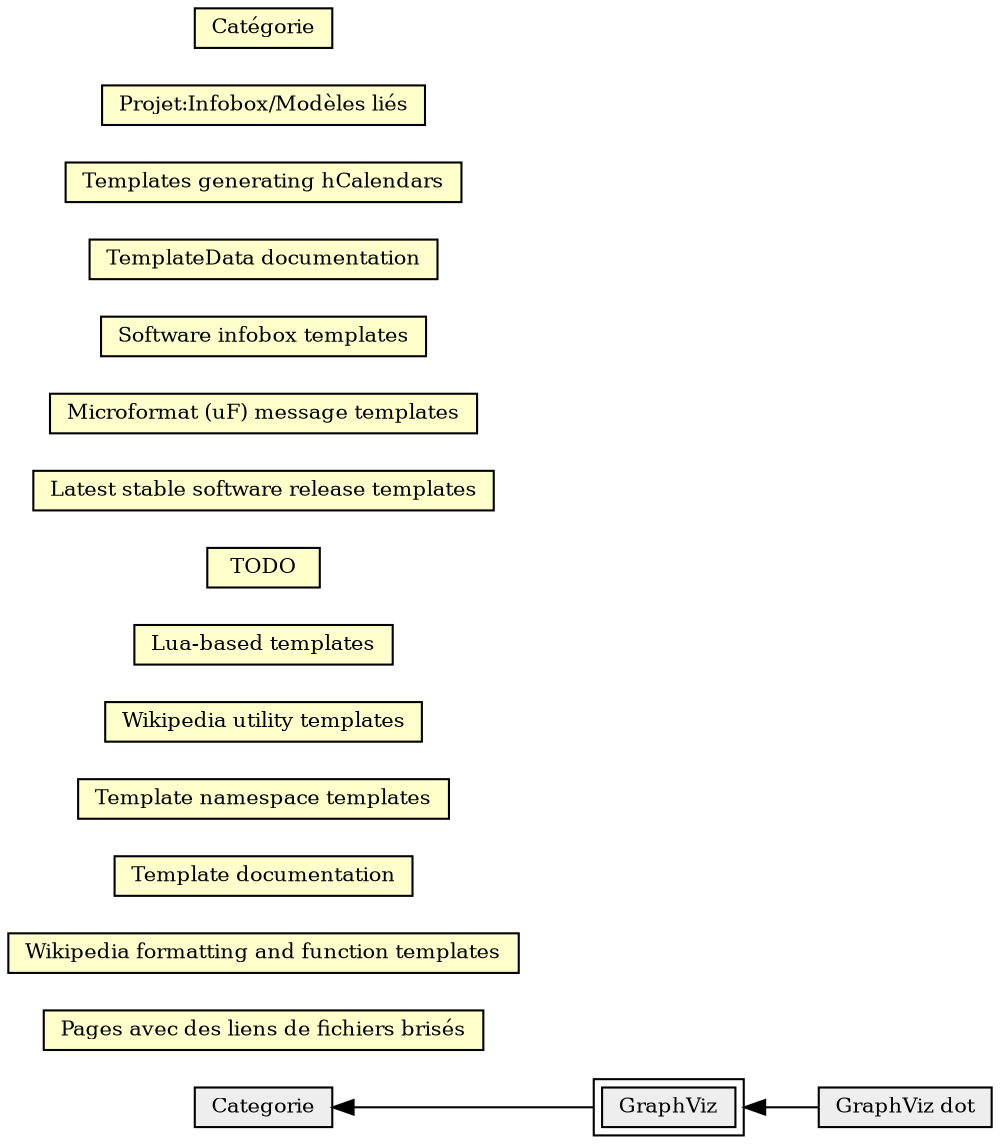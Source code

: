 digraph a {
size="8,20";
rankdir=LR;
node [height=0 style="filled", shape="box", font="Helvetica-Bold", fontsize="10", color="#00000"];
"GraphViz" -> "GraphViz_dot" [dir=back];
"Categorie" -> "GraphViz" [dir=back];
"Categorie" [URL="http://smw.learning-socle.org/index.php/Cat%C3%A9gorie:Categorie",peripheries=1,label="Categorie",fillcolor="#EEEEEE"];
"GraphViz" [URL="http://smw.learning-socle.org/index.php/Cat%C3%A9gorie:GraphViz",peripheries=2,label="GraphViz",fillcolor="#EEEEEE"];
"GraphViz_dot" [URL="http://smw.learning-socle.org/index.php/Cat%C3%A9gorie:GraphViz_dot",peripheries=1,label="GraphViz dot",fillcolor="#EEEEEE"];
"Pages_avec_des_liens_de_fichiers_brisés" [URL="http://smw.learning-socle.org/index.php/Cat%C3%A9gorie:Pages_avec_des_liens_de_fichiers_bris%C3%A9s",peripheries=1,label="Pages avec des liens de fichiers brisés",fillcolor="#FFFFCC"];
"Wikipedia_formatting_and_function_templates" [URL="http://smw.learning-socle.org/index.php/Cat%C3%A9gorie:Wikipedia_formatting_and_function_templates",peripheries=1,label="Wikipedia formatting and function templates",fillcolor="#FFFFCC"];
"Template_documentation" [URL="http://smw.learning-socle.org/index.php/Cat%C3%A9gorie:Template_documentation",peripheries=1,label="Template documentation",fillcolor="#FFFFCC"];
"Template_namespace_templates" [URL="http://smw.learning-socle.org/index.php/Cat%C3%A9gorie:Template_namespace_templates",peripheries=1,label="Template namespace templates",fillcolor="#FFFFCC"];
"Wikipedia_utility_templates" [URL="http://smw.learning-socle.org/index.php/Cat%C3%A9gorie:Wikipedia_utility_templates",peripheries=1,label="Wikipedia utility templates",fillcolor="#FFFFCC"];
"Lua-based_templates" [URL="http://smw.learning-socle.org/index.php/Cat%C3%A9gorie:Lua-based_templates",peripheries=1,label="Lua-based templates",fillcolor="#FFFFCC"];
"TODO" [URL="http://smw.learning-socle.org/index.php/Cat%C3%A9gorie:TODO",peripheries=1,label="TODO",fillcolor="#FFFFCC"];
"Latest_stable_software_release_templates" [URL="http://smw.learning-socle.org/index.php/Cat%C3%A9gorie:Latest_stable_software_release_templates",peripheries=1,label="Latest stable software release templates",fillcolor="#FFFFCC"];
"Microformat_(uF)_message_templates" [URL="http://smw.learning-socle.org/index.php/Cat%C3%A9gorie:Microformat_(uF)_message_templates",peripheries=1,label="Microformat (uF) message templates",fillcolor="#FFFFCC"];
"Software_infobox_templates" [URL="http://smw.learning-socle.org/index.php/Cat%C3%A9gorie:Software_infobox_templates",peripheries=1,label="Software infobox templates",fillcolor="#FFFFCC"];
"TemplateData_documentation" [URL="http://smw.learning-socle.org/index.php/Cat%C3%A9gorie:TemplateData_documentation",peripheries=1,label="TemplateData documentation",fillcolor="#FFFFCC"];
"Templates_generating_hCalendars" [URL="http://smw.learning-socle.org/index.php/Cat%C3%A9gorie:Templates_generating_hCalendars",peripheries=1,label="Templates generating hCalendars",fillcolor="#FFFFCC"];
"Projet:Infobox/Modèles_liés" [URL="http://smw.learning-socle.org/index.php/Cat%C3%A9gorie:Projet:Infobox/Mod%C3%A8les_li%C3%A9s",peripheries=1,label="Projet:Infobox/Modèles liés",fillcolor="#FFFFCC"];
"Catégorie" [URL="http://smw.learning-socle.org/index.php/Cat%C3%A9gorie:Cat%C3%A9gorie",peripheries=1,label="Catégorie",fillcolor="#FFFFCC"];
}
